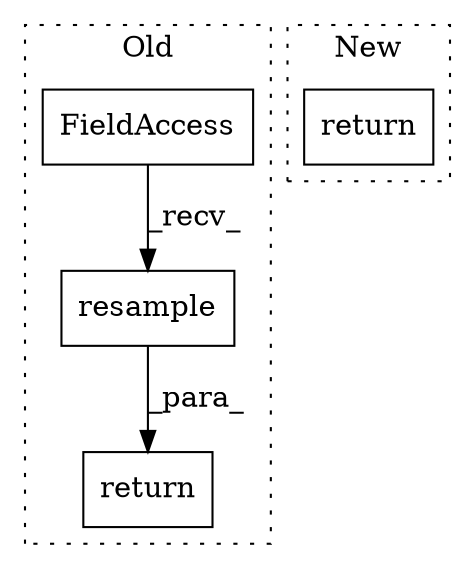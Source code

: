 digraph G {
subgraph cluster0 {
1 [label="resample" a="32" s="3222,3236" l="9,1" shape="box"];
3 [label="return" a="41" s="3016" l="7" shape="box"];
4 [label="FieldAccess" a="22" s="3209" l="12" shape="box"];
label = "Old";
style="dotted";
}
subgraph cluster1 {
2 [label="return" a="41" s="2325" l="7" shape="box"];
label = "New";
style="dotted";
}
1 -> 3 [label="_para_"];
4 -> 1 [label="_recv_"];
}